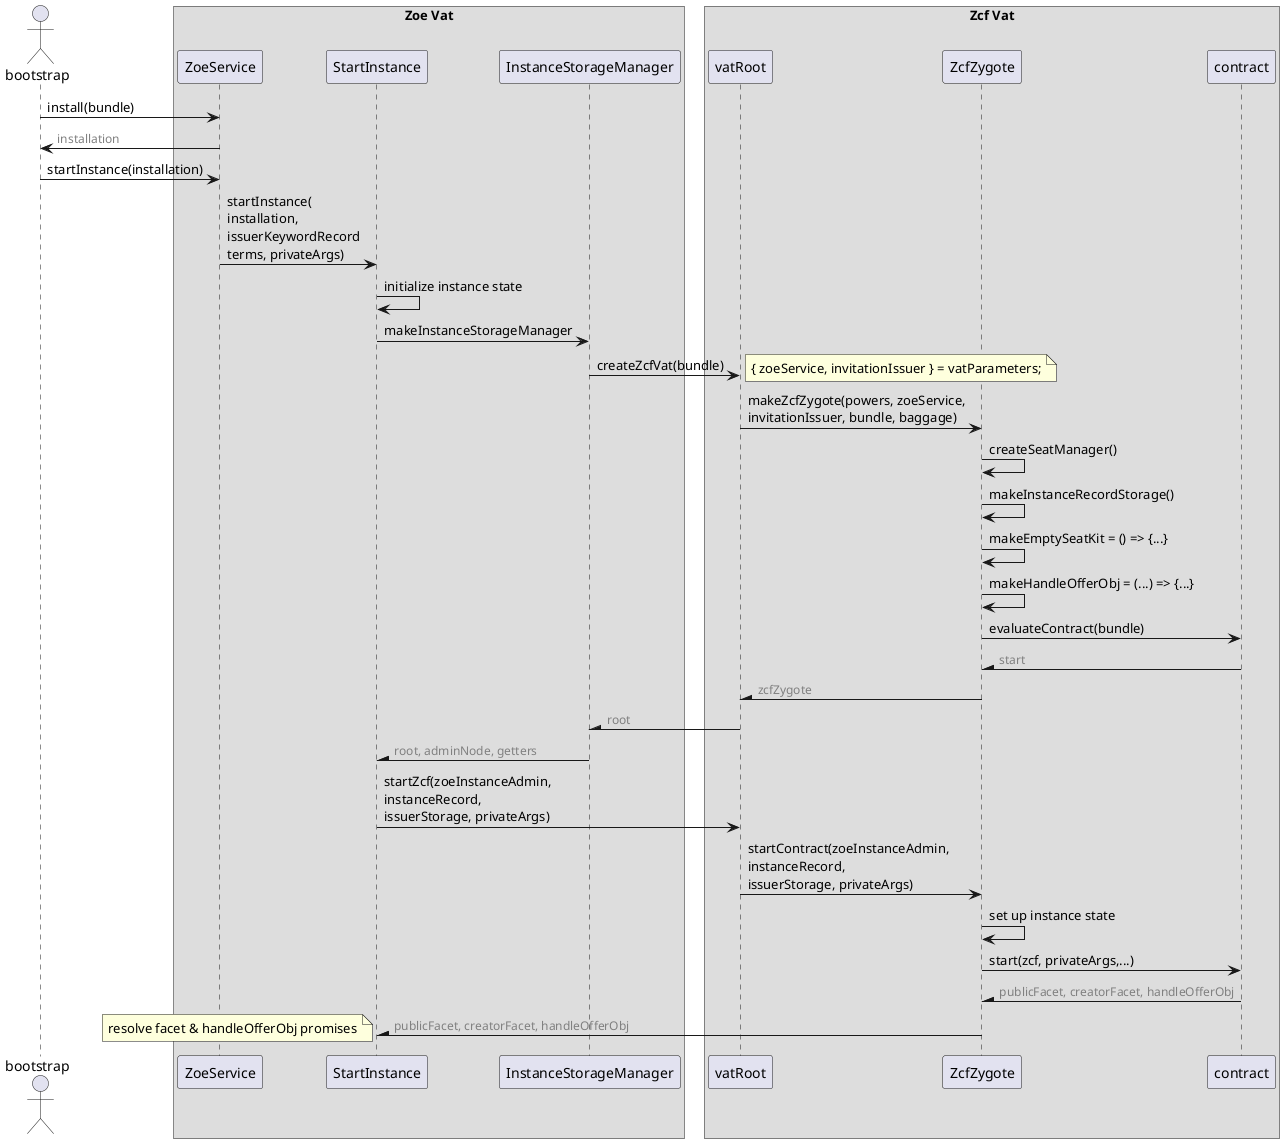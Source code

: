 @startuml Zoe/ZCF dataStore initialization

actor bootstrap

box Zoe Vat
participant ZoeService
participant StartInstance
participant InstanceStorageManager
end box

box Zcf Vat
participant vatRoot
participant ZcfZygote
participant contract
end box

bootstrap -> ZoeService : install(bundle)
bootstrap <- ZoeService : <font color=gray><size:12>installation
bootstrap -> ZoeService : startInstance(installation)
ZoeService -> StartInstance : startInstance(\ninstallation, \nissuerKeywordRecord\nterms, privateArgs)
StartInstance -> StartInstance : initialize instance state
StartInstance -> InstanceStorageManager : makeInstanceStorageManager
InstanceStorageManager -> vatRoot : createZcfVat(bundle)
note right
{ zoeService, invitationIssuer } = vatParameters;
end note

vatRoot -> ZcfZygote : makeZcfZygote(powers, zoeService,\ninvitationIssuer, bundle, baggage)
ZcfZygote -> ZcfZygote : createSeatManager()
ZcfZygote -> ZcfZygote : makeInstanceRecordStorage()
ZcfZygote -> ZcfZygote : makeEmptySeatKit = () => {...}
ZcfZygote -> ZcfZygote : makeHandleOfferObj = (...) => {...}
ZcfZygote -> contract : evaluateContract(bundle)
ZcfZygote /- contract : <font color=gray><size:12>start

vatRoot /- ZcfZygote : <font color=gray><size:12>zcfZygote
InstanceStorageManager /- vatRoot : <font color=gray><size:12>root
StartInstance /- InstanceStorageManager : <font color=gray><size:12>root, adminNode, getters
StartInstance -> vatRoot : startZcf(zoeInstanceAdmin,\ninstanceRecord,\nissuerStorage, privateArgs)
vatRoot -> ZcfZygote : startContract(zoeInstanceAdmin,\ninstanceRecord,\nissuerStorage, privateArgs)
ZcfZygote -> ZcfZygote : set up instance state
ZcfZygote -> contract : start(zcf, privateArgs,...)
ZcfZygote /- contract : <font color=gray><size:12>publicFacet, creatorFacet, handleOfferObj
StartInstance /- ZcfZygote : <font color=gray><size:12>publicFacet, creatorFacet, handleOfferObj

note left
resolve facet & handleOfferObj promises
end note

@enduml
